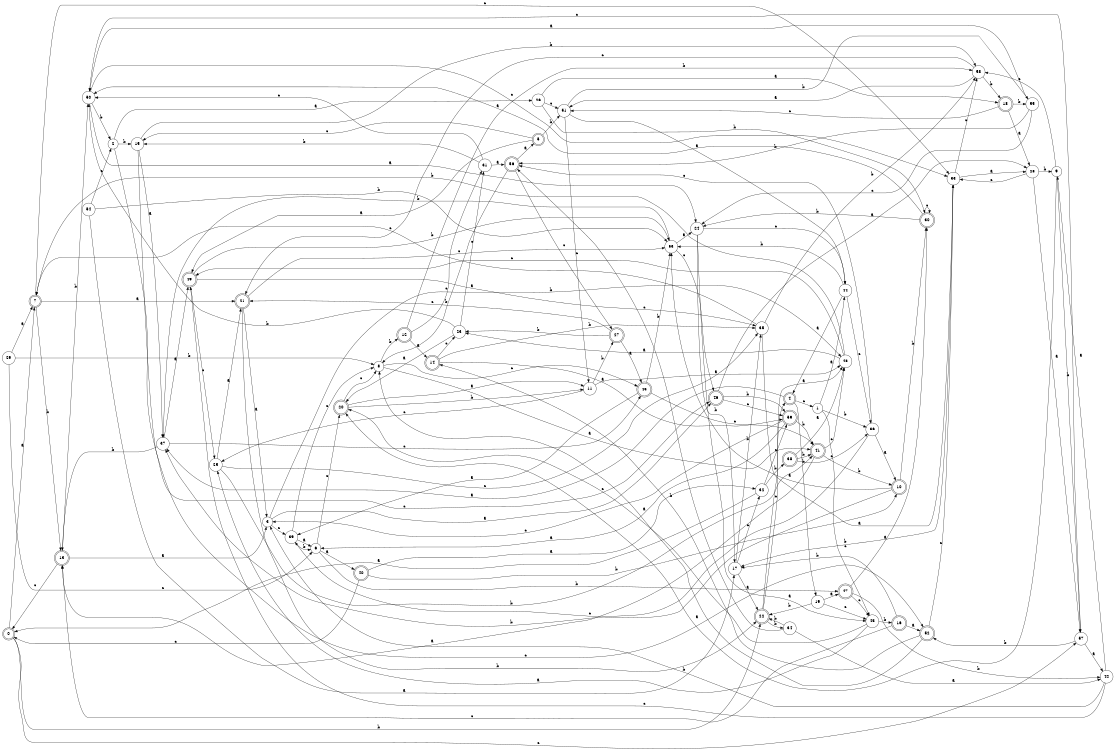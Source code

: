 digraph n48_10 {
__start0 [label="" shape="none"];

rankdir=LR;
size="8,5";

s0 [style="rounded,filled", color="black", fillcolor="white" shape="doublecircle", label="0"];
s1 [style="filled", color="black", fillcolor="white" shape="circle", label="1"];
s2 [style="filled", color="black", fillcolor="white" shape="circle", label="2"];
s3 [style="filled", color="black", fillcolor="white" shape="circle", label="3"];
s4 [style="rounded,filled", color="black", fillcolor="white" shape="doublecircle", label="4"];
s5 [style="rounded,filled", color="black", fillcolor="white" shape="doublecircle", label="5"];
s6 [style="filled", color="black", fillcolor="white" shape="circle", label="6"];
s7 [style="rounded,filled", color="black", fillcolor="white" shape="doublecircle", label="7"];
s8 [style="filled", color="black", fillcolor="white" shape="circle", label="8"];
s9 [style="filled", color="black", fillcolor="white" shape="circle", label="9"];
s10 [style="rounded,filled", color="black", fillcolor="white" shape="doublecircle", label="10"];
s11 [style="filled", color="black", fillcolor="white" shape="circle", label="11"];
s12 [style="rounded,filled", color="black", fillcolor="white" shape="doublecircle", label="12"];
s13 [style="rounded,filled", color="black", fillcolor="white" shape="doublecircle", label="13"];
s14 [style="rounded,filled", color="black", fillcolor="white" shape="doublecircle", label="14"];
s15 [style="filled", color="black", fillcolor="white" shape="circle", label="15"];
s16 [style="rounded,filled", color="black", fillcolor="white" shape="doublecircle", label="16"];
s17 [style="filled", color="black", fillcolor="white" shape="circle", label="17"];
s18 [style="rounded,filled", color="black", fillcolor="white" shape="doublecircle", label="18"];
s19 [style="filled", color="black", fillcolor="white" shape="circle", label="19"];
s20 [style="rounded,filled", color="black", fillcolor="white" shape="doublecircle", label="20"];
s21 [style="rounded,filled", color="black", fillcolor="white" shape="doublecircle", label="21"];
s22 [style="rounded,filled", color="black", fillcolor="white" shape="doublecircle", label="22"];
s23 [style="filled", color="black", fillcolor="white" shape="circle", label="23"];
s24 [style="filled", color="black", fillcolor="white" shape="circle", label="24"];
s25 [style="filled", color="black", fillcolor="white" shape="circle", label="25"];
s26 [style="filled", color="black", fillcolor="white" shape="circle", label="26"];
s27 [style="rounded,filled", color="black", fillcolor="white" shape="doublecircle", label="27"];
s28 [style="filled", color="black", fillcolor="white" shape="circle", label="28"];
s29 [style="filled", color="black", fillcolor="white" shape="circle", label="29"];
s30 [style="rounded,filled", color="black", fillcolor="white" shape="doublecircle", label="30"];
s31 [style="filled", color="black", fillcolor="white" shape="circle", label="31"];
s32 [style="filled", color="black", fillcolor="white" shape="circle", label="32"];
s33 [style="filled", color="black", fillcolor="white" shape="circle", label="33"];
s34 [style="filled", color="black", fillcolor="white" shape="circle", label="34"];
s35 [style="filled", color="black", fillcolor="white" shape="circle", label="35"];
s36 [style="filled", color="black", fillcolor="white" shape="circle", label="36"];
s37 [style="filled", color="black", fillcolor="white" shape="circle", label="37"];
s38 [style="rounded,filled", color="black", fillcolor="white" shape="doublecircle", label="38"];
s39 [style="filled", color="black", fillcolor="white" shape="circle", label="39"];
s40 [style="rounded,filled", color="black", fillcolor="white" shape="doublecircle", label="40"];
s41 [style="rounded,filled", color="black", fillcolor="white" shape="doublecircle", label="41"];
s42 [style="filled", color="black", fillcolor="white" shape="circle", label="42"];
s43 [style="rounded,filled", color="black", fillcolor="white" shape="doublecircle", label="43"];
s44 [style="filled", color="black", fillcolor="white" shape="circle", label="44"];
s45 [style="filled", color="black", fillcolor="white" shape="circle", label="45"];
s46 [style="rounded,filled", color="black", fillcolor="white" shape="doublecircle", label="46"];
s47 [style="rounded,filled", color="black", fillcolor="white" shape="doublecircle", label="47"];
s48 [style="filled", color="black", fillcolor="white" shape="circle", label="48"];
s49 [style="rounded,filled", color="black", fillcolor="white" shape="doublecircle", label="49"];
s50 [style="filled", color="black", fillcolor="white" shape="circle", label="50"];
s51 [style="filled", color="black", fillcolor="white" shape="circle", label="51"];
s52 [style="rounded,filled", color="black", fillcolor="white" shape="doublecircle", label="52"];
s53 [style="filled", color="black", fillcolor="white" shape="circle", label="53"];
s54 [style="filled", color="black", fillcolor="white" shape="circle", label="54"];
s55 [style="filled", color="black", fillcolor="white" shape="circle", label="55"];
s56 [style="rounded,filled", color="black", fillcolor="white" shape="doublecircle", label="56"];
s57 [style="filled", color="black", fillcolor="white" shape="circle", label="57"];
s58 [style="filled", color="black", fillcolor="white" shape="circle", label="58"];
s59 [style="rounded,filled", color="black", fillcolor="white" shape="doublecircle", label="59"];
s0 -> s7 [label="a"];
s0 -> s22 [label="b"];
s0 -> s57 [label="c"];
s1 -> s44 [label="a"];
s1 -> s36 [label="b"];
s1 -> s45 [label="c"];
s2 -> s26 [label="a"];
s2 -> s15 [label="b"];
s2 -> s46 [label="c"];
s3 -> s46 [label="a"];
s3 -> s48 [label="b"];
s3 -> s39 [label="c"];
s4 -> s37 [label="a"];
s4 -> s19 [label="b"];
s4 -> s1 [label="c"];
s5 -> s49 [label="a"];
s5 -> s51 [label="b"];
s5 -> s15 [label="c"];
s6 -> s40 [label="a"];
s6 -> s47 [label="b"];
s6 -> s20 [label="c"];
s7 -> s21 [label="a"];
s7 -> s13 [label="b"];
s7 -> s33 [label="c"];
s8 -> s41 [label="a"];
s8 -> s12 [label="b"];
s8 -> s43 [label="c"];
s9 -> s20 [label="a"];
s9 -> s57 [label="b"];
s9 -> s58 [label="c"];
s10 -> s53 [label="a"];
s10 -> s30 [label="b"];
s10 -> s39 [label="c"];
s11 -> s48 [label="a"];
s11 -> s27 [label="b"];
s11 -> s25 [label="c"];
s12 -> s14 [label="a"];
s12 -> s58 [label="b"];
s12 -> s31 [label="c"];
s13 -> s3 [label="a"];
s13 -> s50 [label="b"];
s13 -> s0 [label="c"];
s14 -> s59 [label="a"];
s14 -> s35 [label="b"];
s14 -> s23 [label="c"];
s15 -> s37 [label="a"];
s15 -> s58 [label="b"];
s15 -> s52 [label="c"];
s16 -> s52 [label="a"];
s16 -> s17 [label="b"];
s16 -> s13 [label="c"];
s17 -> s22 [label="a"];
s17 -> s35 [label="b"];
s17 -> s32 [label="c"];
s18 -> s28 [label="a"];
s18 -> s55 [label="b"];
s18 -> s51 [label="c"];
s19 -> s47 [label="a"];
s19 -> s22 [label="b"];
s19 -> s45 [label="c"];
s20 -> s11 [label="a"];
s20 -> s11 [label="b"];
s20 -> s8 [label="c"];
s21 -> s3 [label="a"];
s21 -> s22 [label="b"];
s21 -> s53 [label="c"];
s22 -> s48 [label="a"];
s22 -> s34 [label="b"];
s22 -> s4 [label="c"];
s23 -> s20 [label="a"];
s23 -> s50 [label="b"];
s23 -> s31 [label="c"];
s24 -> s45 [label="a"];
s24 -> s17 [label="b"];
s24 -> s44 [label="c"];
s25 -> s21 [label="a"];
s25 -> s41 [label="b"];
s25 -> s35 [label="c"];
s26 -> s18 [label="a"];
s26 -> s30 [label="b"];
s26 -> s51 [label="c"];
s27 -> s43 [label="a"];
s27 -> s23 [label="b"];
s27 -> s21 [label="c"];
s28 -> s57 [label="a"];
s28 -> s9 [label="b"];
s28 -> s33 [label="c"];
s29 -> s7 [label="a"];
s29 -> s8 [label="b"];
s29 -> s6 [label="c"];
s30 -> s50 [label="a"];
s30 -> s24 [label="b"];
s30 -> s30 [label="c"];
s31 -> s56 [label="a"];
s31 -> s15 [label="b"];
s31 -> s50 [label="c"];
s32 -> s0 [label="a"];
s32 -> s38 [label="b"];
s32 -> s59 [label="c"];
s33 -> s28 [label="a"];
s33 -> s17 [label="b"];
s33 -> s58 [label="c"];
s34 -> s42 [label="a"];
s34 -> s22 [label="b"];
s34 -> s56 [label="c"];
s35 -> s33 [label="a"];
s35 -> s58 [label="b"];
s35 -> s7 [label="c"];
s36 -> s10 [label="a"];
s36 -> s37 [label="b"];
s36 -> s56 [label="c"];
s37 -> s49 [label="a"];
s37 -> s13 [label="b"];
s37 -> s43 [label="c"];
s38 -> s48 [label="a"];
s38 -> s41 [label="b"];
s38 -> s36 [label="c"];
s39 -> s6 [label="a"];
s39 -> s6 [label="b"];
s39 -> s8 [label="c"];
s40 -> s32 [label="a"];
s40 -> s10 [label="b"];
s40 -> s0 [label="c"];
s41 -> s13 [label="a"];
s41 -> s10 [label="b"];
s41 -> s48 [label="c"];
s42 -> s9 [label="a"];
s42 -> s3 [label="b"];
s42 -> s49 [label="c"];
s43 -> s39 [label="a"];
s43 -> s53 [label="b"];
s43 -> s41 [label="c"];
s44 -> s4 [label="a"];
s44 -> s53 [label="b"];
s44 -> s36 [label="c"];
s45 -> s25 [label="a"];
s45 -> s16 [label="b"];
s45 -> s20 [label="c"];
s46 -> s28 [label="a"];
s46 -> s59 [label="b"];
s46 -> s59 [label="c"];
s47 -> s30 [label="a"];
s47 -> s42 [label="b"];
s47 -> s45 [label="c"];
s48 -> s23 [label="a"];
s48 -> s7 [label="b"];
s48 -> s49 [label="c"];
s49 -> s35 [label="a"];
s49 -> s53 [label="b"];
s49 -> s25 [label="c"];
s50 -> s24 [label="a"];
s50 -> s2 [label="b"];
s50 -> s33 [label="c"];
s51 -> s44 [label="a"];
s51 -> s55 [label="b"];
s51 -> s11 [label="c"];
s52 -> s8 [label="a"];
s52 -> s14 [label="b"];
s52 -> s33 [label="c"];
s53 -> s24 [label="a"];
s53 -> s37 [label="b"];
s53 -> s46 [label="c"];
s54 -> s17 [label="a"];
s54 -> s53 [label="b"];
s54 -> s2 [label="c"];
s55 -> s50 [label="a"];
s55 -> s56 [label="b"];
s55 -> s24 [label="c"];
s56 -> s5 [label="a"];
s56 -> s8 [label="b"];
s56 -> s27 [label="c"];
s57 -> s42 [label="a"];
s57 -> s52 [label="b"];
s57 -> s50 [label="c"];
s58 -> s51 [label="a"];
s58 -> s18 [label="b"];
s58 -> s21 [label="c"];
s59 -> s6 [label="a"];
s59 -> s41 [label="b"];
s59 -> s3 [label="c"];

}